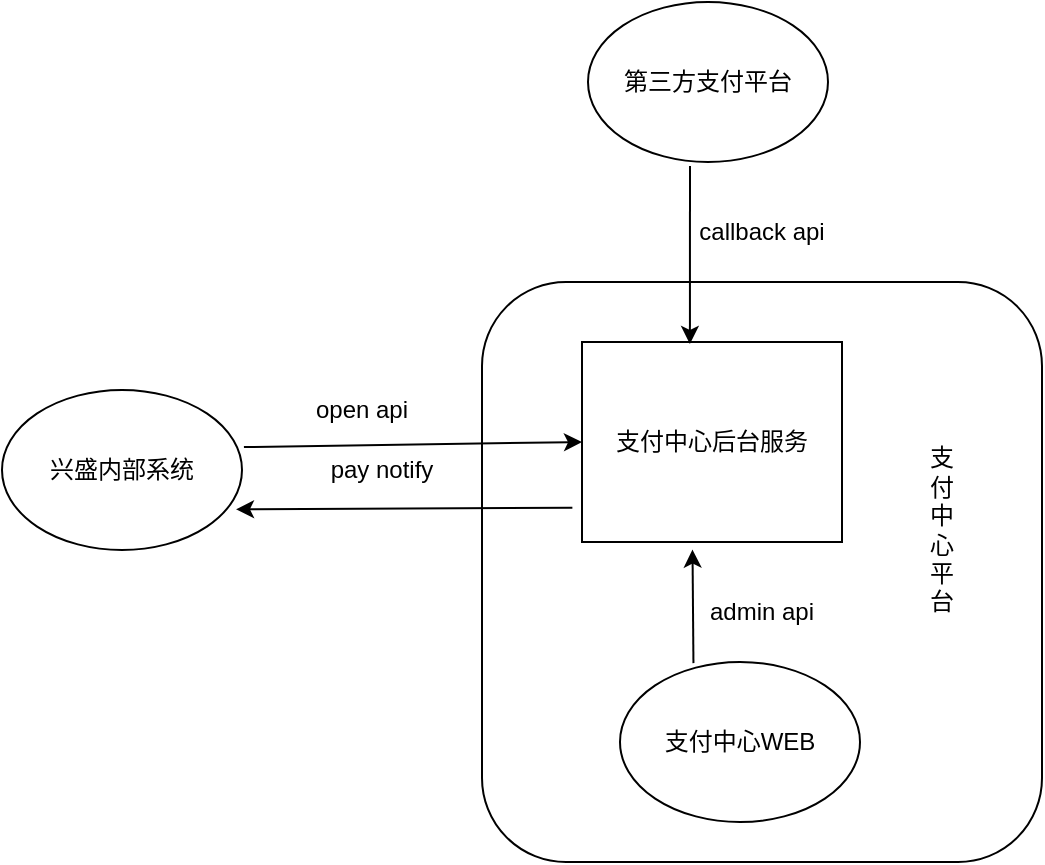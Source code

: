 <mxfile version="24.5.4" type="github">
  <diagram name="第 1 页" id="GJu2xxcoTFwMfSf1zXex">
    <mxGraphModel dx="819" dy="426" grid="1" gridSize="10" guides="1" tooltips="1" connect="1" arrows="1" fold="1" page="1" pageScale="1" pageWidth="827" pageHeight="1169" math="0" shadow="0">
      <root>
        <mxCell id="0" />
        <mxCell id="1" parent="0" />
        <mxCell id="ucPU0BhQU4PBDt9Wd7j5-8" value="" style="rounded=1;whiteSpace=wrap;html=1;" vertex="1" parent="1">
          <mxGeometry x="340" y="200" width="280" height="290" as="geometry" />
        </mxCell>
        <mxCell id="ucPU0BhQU4PBDt9Wd7j5-1" value="支付中心后台服务" style="rounded=0;whiteSpace=wrap;html=1;" vertex="1" parent="1">
          <mxGeometry x="390" y="230" width="130" height="100" as="geometry" />
        </mxCell>
        <mxCell id="ucPU0BhQU4PBDt9Wd7j5-2" value="兴盛内部系统" style="ellipse;whiteSpace=wrap;html=1;" vertex="1" parent="1">
          <mxGeometry x="100" y="254" width="120" height="80" as="geometry" />
        </mxCell>
        <mxCell id="ucPU0BhQU4PBDt9Wd7j5-3" value="支付中心WEB" style="ellipse;whiteSpace=wrap;html=1;" vertex="1" parent="1">
          <mxGeometry x="409" y="390" width="120" height="80" as="geometry" />
        </mxCell>
        <mxCell id="ucPU0BhQU4PBDt9Wd7j5-4" value="第三方支付平台" style="ellipse;whiteSpace=wrap;html=1;" vertex="1" parent="1">
          <mxGeometry x="393" y="60" width="120" height="80" as="geometry" />
        </mxCell>
        <mxCell id="ucPU0BhQU4PBDt9Wd7j5-5" value="" style="endArrow=classic;html=1;rounded=0;entryX=0;entryY=0.5;entryDx=0;entryDy=0;exitX=1.008;exitY=0.357;exitDx=0;exitDy=0;exitPerimeter=0;" edge="1" parent="1" source="ucPU0BhQU4PBDt9Wd7j5-2" target="ucPU0BhQU4PBDt9Wd7j5-1">
          <mxGeometry width="50" height="50" relative="1" as="geometry">
            <mxPoint x="240" y="260" as="sourcePoint" />
            <mxPoint x="290" y="210" as="targetPoint" />
          </mxGeometry>
        </mxCell>
        <mxCell id="ucPU0BhQU4PBDt9Wd7j5-6" value="" style="endArrow=classic;html=1;rounded=0;exitX=0.425;exitY=1.025;exitDx=0;exitDy=0;exitPerimeter=0;entryX=0.415;entryY=0.01;entryDx=0;entryDy=0;entryPerimeter=0;" edge="1" parent="1" source="ucPU0BhQU4PBDt9Wd7j5-4" target="ucPU0BhQU4PBDt9Wd7j5-1">
          <mxGeometry width="50" height="50" relative="1" as="geometry">
            <mxPoint x="450" y="220" as="sourcePoint" />
            <mxPoint x="500" y="170" as="targetPoint" />
          </mxGeometry>
        </mxCell>
        <mxCell id="ucPU0BhQU4PBDt9Wd7j5-7" value="" style="endArrow=classic;html=1;rounded=0;entryX=0.425;entryY=1.038;entryDx=0;entryDy=0;entryPerimeter=0;exitX=0.306;exitY=0.007;exitDx=0;exitDy=0;exitPerimeter=0;" edge="1" parent="1" source="ucPU0BhQU4PBDt9Wd7j5-3" target="ucPU0BhQU4PBDt9Wd7j5-1">
          <mxGeometry width="50" height="50" relative="1" as="geometry">
            <mxPoint x="440" y="390" as="sourcePoint" />
            <mxPoint x="490" y="340" as="targetPoint" />
          </mxGeometry>
        </mxCell>
        <mxCell id="ucPU0BhQU4PBDt9Wd7j5-9" value="支&lt;div&gt;付&lt;/div&gt;&lt;div&gt;中&lt;/div&gt;&lt;div&gt;心&lt;/div&gt;&lt;div&gt;平&lt;/div&gt;&lt;div&gt;台&lt;/div&gt;" style="text;html=1;align=center;verticalAlign=middle;whiteSpace=wrap;rounded=0;" vertex="1" parent="1">
          <mxGeometry x="540" y="309" width="60" height="30" as="geometry" />
        </mxCell>
        <mxCell id="ucPU0BhQU4PBDt9Wd7j5-11" value="" style="endArrow=classic;html=1;rounded=0;exitX=-0.037;exitY=0.829;exitDx=0;exitDy=0;entryX=0.975;entryY=0.746;entryDx=0;entryDy=0;entryPerimeter=0;exitPerimeter=0;" edge="1" parent="1" source="ucPU0BhQU4PBDt9Wd7j5-1" target="ucPU0BhQU4PBDt9Wd7j5-2">
          <mxGeometry width="50" height="50" relative="1" as="geometry">
            <mxPoint x="270" y="350" as="sourcePoint" />
            <mxPoint x="320" y="300" as="targetPoint" />
          </mxGeometry>
        </mxCell>
        <mxCell id="ucPU0BhQU4PBDt9Wd7j5-12" value="open api" style="text;html=1;align=center;verticalAlign=middle;whiteSpace=wrap;rounded=0;" vertex="1" parent="1">
          <mxGeometry x="250" y="249" width="60" height="30" as="geometry" />
        </mxCell>
        <mxCell id="ucPU0BhQU4PBDt9Wd7j5-13" value="admin api" style="text;html=1;align=center;verticalAlign=middle;whiteSpace=wrap;rounded=0;" vertex="1" parent="1">
          <mxGeometry x="450" y="350" width="60" height="30" as="geometry" />
        </mxCell>
        <mxCell id="ucPU0BhQU4PBDt9Wd7j5-14" value="callback api" style="text;html=1;align=center;verticalAlign=middle;whiteSpace=wrap;rounded=0;" vertex="1" parent="1">
          <mxGeometry x="415" y="160" width="130" height="30" as="geometry" />
        </mxCell>
        <mxCell id="ucPU0BhQU4PBDt9Wd7j5-15" value="pay notify" style="text;html=1;align=center;verticalAlign=middle;whiteSpace=wrap;rounded=0;" vertex="1" parent="1">
          <mxGeometry x="260" y="279" width="60" height="30" as="geometry" />
        </mxCell>
      </root>
    </mxGraphModel>
  </diagram>
</mxfile>
